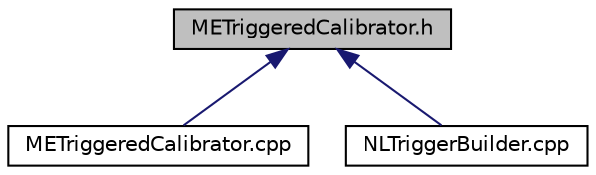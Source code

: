 digraph "METriggeredCalibrator.h"
{
  edge [fontname="Helvetica",fontsize="10",labelfontname="Helvetica",labelfontsize="10"];
  node [fontname="Helvetica",fontsize="10",shape=record];
  Node88 [label="METriggeredCalibrator.h",height=0.2,width=0.4,color="black", fillcolor="grey75", style="filled", fontcolor="black"];
  Node88 -> Node89 [dir="back",color="midnightblue",fontsize="10",style="solid",fontname="Helvetica"];
  Node89 [label="METriggeredCalibrator.cpp",height=0.2,width=0.4,color="black", fillcolor="white", style="filled",URL="$de/df6/_m_e_triggered_calibrator_8cpp.html"];
  Node88 -> Node90 [dir="back",color="midnightblue",fontsize="10",style="solid",fontname="Helvetica"];
  Node90 [label="NLTriggerBuilder.cpp",height=0.2,width=0.4,color="black", fillcolor="white", style="filled",URL="$d1/dbc/_n_l_trigger_builder_8cpp.html"];
}

